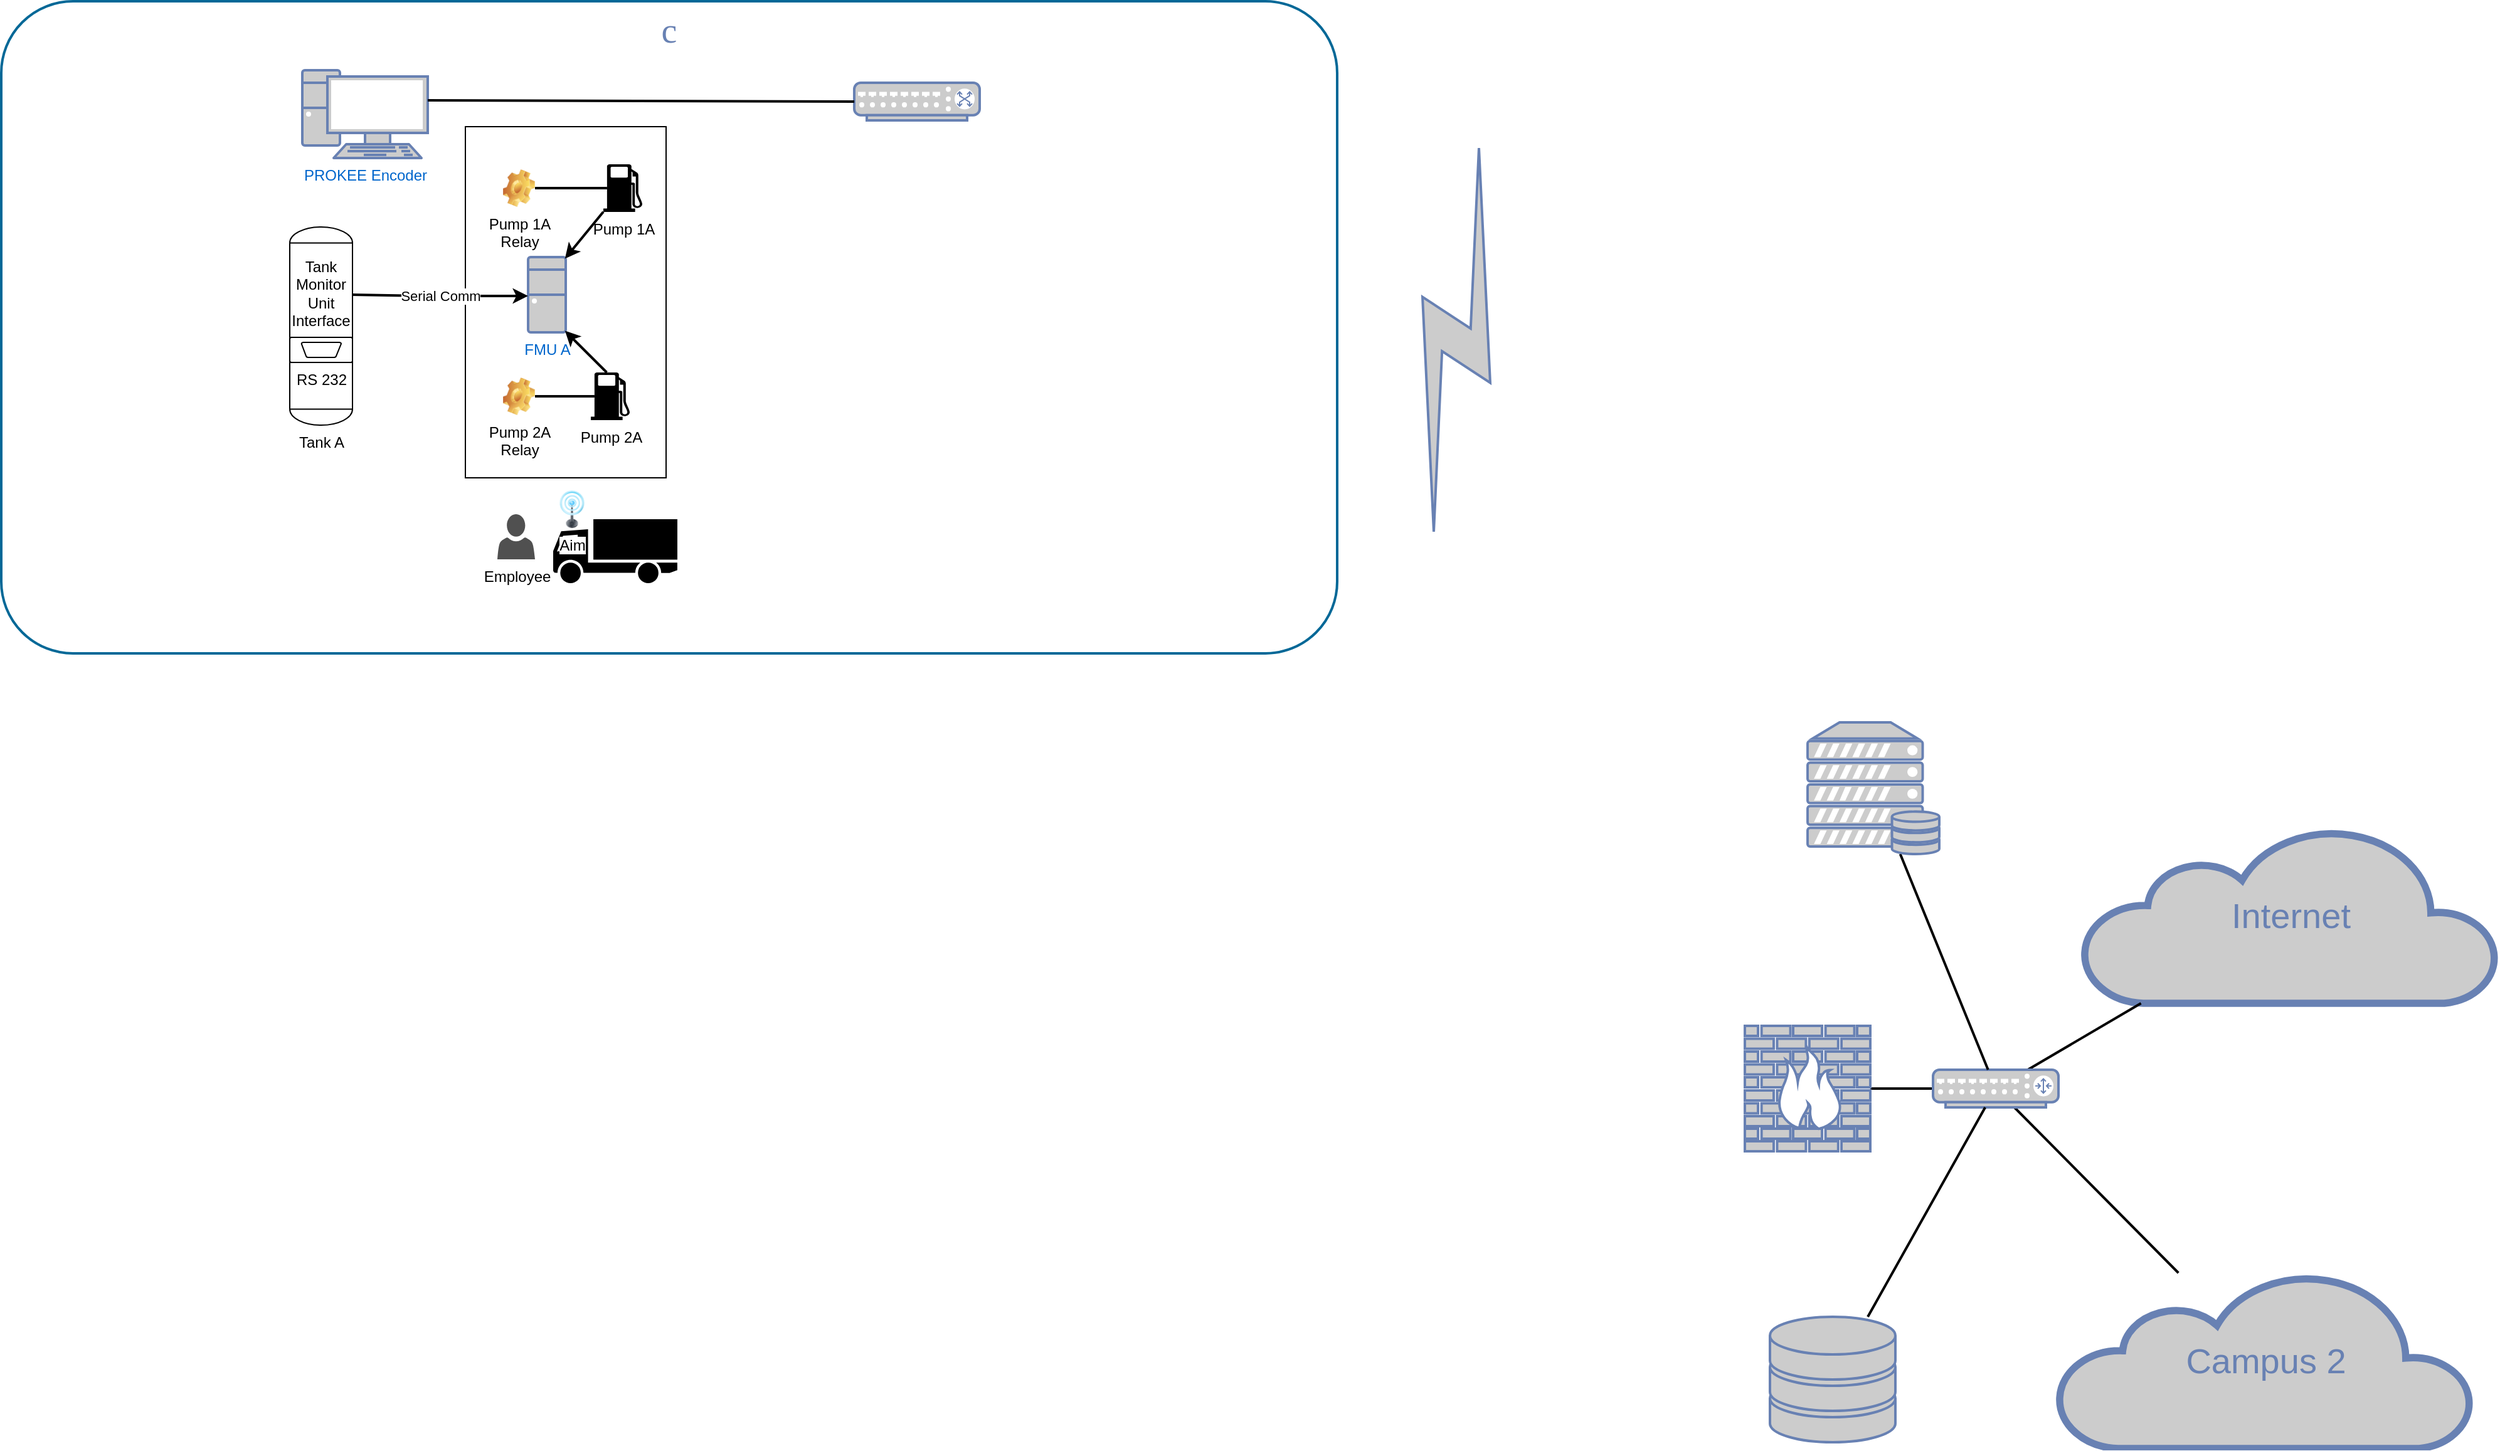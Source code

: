 <mxfile version="14.5.0" type="github">
  <diagram name="Page-1" id="bfe91b75-5d2c-26a0-9c1d-138518896778">
    <mxGraphModel dx="986" dy="725" grid="1" gridSize="10" guides="1" tooltips="1" connect="1" arrows="1" fold="1" page="1" pageScale="1" pageWidth="1100" pageHeight="850" background="#ffffff" math="0" shadow="0">
      <root>
        <mxCell id="0" />
        <mxCell id="1" parent="0" />
        <mxCell id="kBP0Oe7k8TxSiVuU12CA-8" value="" style="rounded=0;whiteSpace=wrap;html=1;" vertex="1" parent="1">
          <mxGeometry x="470" y="130" width="160" height="280" as="geometry" />
        </mxCell>
        <mxCell id="7c3789c024ecab99-78" value="c" style="rounded=1;whiteSpace=wrap;html=1;shadow=0;comic=0;strokeColor=#036897;strokeWidth=2;fillColor=none;fontFamily=Verdana;fontSize=28;fontColor=#6881B3;align=center;arcSize=11;verticalAlign=top;" parent="1" vertex="1">
          <mxGeometry x="100" y="30" width="1065" height="520" as="geometry" />
        </mxCell>
        <mxCell id="7c3789c024ecab99-55" style="edgeStyle=none;html=1;labelBackgroundColor=none;endArrow=none;endFill=0;strokeWidth=2;fontFamily=Verdana;fontSize=28;fontColor=#6881B3;" parent="1" source="7c3789c024ecab99-8" target="7c3789c024ecab99-54" edge="1">
          <mxGeometry relative="1" as="geometry">
            <mxPoint x="1660" y="837.0" as="targetPoint" />
          </mxGeometry>
        </mxCell>
        <mxCell id="7c3789c024ecab99-8" value="" style="fontColor=#0066CC;verticalAlign=top;verticalLabelPosition=bottom;labelPosition=center;align=center;html=1;fillColor=#CCCCCC;strokeColor=#6881B3;gradientColor=none;gradientDirection=north;strokeWidth=2;shape=mxgraph.networks.firewall;rounded=0;shadow=0;comic=0;" parent="1" vertex="1">
          <mxGeometry x="1490" y="847" width="100" height="100" as="geometry" />
        </mxCell>
        <mxCell id="7c3789c024ecab99-2" value="PROKEE Encoder" style="fontColor=#0066CC;verticalAlign=top;verticalLabelPosition=bottom;labelPosition=center;align=center;html=1;fillColor=#CCCCCC;strokeColor=#6881B3;gradientColor=none;gradientDirection=north;strokeWidth=2;shape=mxgraph.networks.pc;rounded=0;shadow=0;comic=0;" parent="1" vertex="1">
          <mxGeometry x="340.0" y="85" width="100" height="70" as="geometry" />
        </mxCell>
        <mxCell id="7c3789c024ecab99-31" value="" style="html=1;fillColor=#CCCCCC;strokeColor=#6881B3;gradientColor=none;gradientDirection=north;strokeWidth=2;shape=mxgraph.networks.comm_link_edge;html=1;labelBackgroundColor=none;endArrow=none;endFill=0;fontFamily=Verdana;fontSize=20;" parent="1" edge="1">
          <mxGeometry width="100" height="100" relative="1" as="geometry">
            <mxPoint x="1280" y="130" as="sourcePoint" />
            <mxPoint x="1240" y="470" as="targetPoint" />
            <Array as="points">
              <mxPoint x="1330" y="300" />
            </Array>
          </mxGeometry>
        </mxCell>
        <mxCell id="7c3789c024ecab99-53" value="Internet" style="html=1;fillColor=#CCCCCC;strokeColor=#6881B3;gradientColor=none;gradientDirection=north;strokeWidth=2;shape=mxgraph.networks.cloud;fontColor=#6881B3;rounded=0;shadow=0;comic=0;align=center;fontSize=28;" parent="1" vertex="1">
          <mxGeometry x="1760" y="689" width="330" height="140" as="geometry" />
        </mxCell>
        <mxCell id="7c3789c024ecab99-56" style="edgeStyle=none;html=1;labelBackgroundColor=none;endArrow=none;endFill=0;strokeWidth=2;fontFamily=Verdana;fontSize=28;fontColor=#6881B3;" parent="1" source="7c3789c024ecab99-54" target="7c3789c024ecab99-53" edge="1">
          <mxGeometry relative="1" as="geometry" />
        </mxCell>
        <mxCell id="7c3789c024ecab99-77" style="edgeStyle=none;html=1;labelBackgroundColor=none;endArrow=none;endFill=0;strokeWidth=2;fontFamily=Verdana;fontSize=28;fontColor=#6881B3;" parent="1" source="7c3789c024ecab99-54" target="7c3789c024ecab99-76" edge="1">
          <mxGeometry relative="1" as="geometry" />
        </mxCell>
        <mxCell id="7c3789c024ecab99-54" value="" style="fontColor=#0066CC;verticalAlign=top;verticalLabelPosition=bottom;labelPosition=center;align=center;html=1;fillColor=#CCCCCC;strokeColor=#6881B3;gradientColor=none;gradientDirection=north;strokeWidth=2;shape=mxgraph.networks.router;rounded=0;shadow=0;comic=0;" parent="1" vertex="1">
          <mxGeometry x="1640" y="882" width="100" height="30" as="geometry" />
        </mxCell>
        <mxCell id="7c3789c024ecab99-60" style="edgeStyle=none;html=1;labelBackgroundColor=none;endArrow=none;endFill=0;strokeWidth=2;fontFamily=Verdana;fontSize=28;fontColor=#6881B3;" parent="1" source="7c3789c024ecab99-57" target="7c3789c024ecab99-54" edge="1">
          <mxGeometry relative="1" as="geometry" />
        </mxCell>
        <mxCell id="7c3789c024ecab99-57" value="" style="fontColor=#0066CC;verticalAlign=top;verticalLabelPosition=bottom;labelPosition=center;align=center;html=1;fillColor=#CCCCCC;strokeColor=#6881B3;gradientColor=none;gradientDirection=north;strokeWidth=2;shape=mxgraph.networks.storage;rounded=0;shadow=0;comic=0;" parent="1" vertex="1">
          <mxGeometry x="1510" y="1079" width="100" height="100" as="geometry" />
        </mxCell>
        <mxCell id="7c3789c024ecab99-59" style="edgeStyle=none;html=1;labelBackgroundColor=none;endArrow=none;endFill=0;strokeWidth=2;fontFamily=Verdana;fontSize=28;fontColor=#6881B3;" parent="1" source="7c3789c024ecab99-58" target="7c3789c024ecab99-54" edge="1">
          <mxGeometry relative="1" as="geometry">
            <mxPoint x="1570" y="827" as="targetPoint" />
          </mxGeometry>
        </mxCell>
        <mxCell id="7c3789c024ecab99-58" value="" style="fontColor=#0066CC;verticalAlign=top;verticalLabelPosition=bottom;labelPosition=center;align=center;html=1;fillColor=#CCCCCC;strokeColor=#6881B3;gradientColor=none;gradientDirection=north;strokeWidth=2;shape=mxgraph.networks.server_storage;rounded=0;shadow=0;comic=0;" parent="1" vertex="1">
          <mxGeometry x="1540" y="605" width="105" height="105" as="geometry" />
        </mxCell>
        <mxCell id="7c3789c024ecab99-76" value="Campus 2" style="html=1;fillColor=#CCCCCC;strokeColor=#6881B3;gradientColor=none;gradientDirection=north;strokeWidth=2;shape=mxgraph.networks.cloud;fontColor=#6881B3;rounded=0;shadow=0;comic=0;align=center;fontSize=28;" parent="1" vertex="1">
          <mxGeometry x="1740" y="1044" width="330" height="140" as="geometry" />
        </mxCell>
        <mxCell id="kBP0Oe7k8TxSiVuU12CA-2" value="" style="fontColor=#0066CC;verticalAlign=top;verticalLabelPosition=bottom;labelPosition=center;align=center;html=1;outlineConnect=0;fillColor=#CCCCCC;strokeColor=#6881B3;gradientColor=none;gradientDirection=north;strokeWidth=2;shape=mxgraph.networks.switch;" vertex="1" parent="1">
          <mxGeometry x="780" y="95" width="100" height="30" as="geometry" />
        </mxCell>
        <mxCell id="kBP0Oe7k8TxSiVuU12CA-3" value="FMU A" style="fontColor=#0066CC;verticalAlign=top;verticalLabelPosition=bottom;labelPosition=center;align=center;html=1;outlineConnect=0;fillColor=#CCCCCC;strokeColor=#6881B3;gradientColor=none;gradientDirection=north;strokeWidth=2;shape=mxgraph.networks.desktop_pc;" vertex="1" parent="1">
          <mxGeometry x="520" y="234" width="30" height="60" as="geometry" />
        </mxCell>
        <mxCell id="kBP0Oe7k8TxSiVuU12CA-18" value="" style="endArrow=none;html=1;exitX=1;exitY=0.343;exitDx=0;exitDy=0;exitPerimeter=0;entryX=0;entryY=0.5;entryDx=0;entryDy=0;entryPerimeter=0;strokeWidth=2;" edge="1" parent="1" source="7c3789c024ecab99-2" target="kBP0Oe7k8TxSiVuU12CA-2">
          <mxGeometry width="50" height="50" relative="1" as="geometry">
            <mxPoint x="440" y="260" as="sourcePoint" />
            <mxPoint x="490" y="210" as="targetPoint" />
          </mxGeometry>
        </mxCell>
        <mxCell id="kBP0Oe7k8TxSiVuU12CA-20" value="Pump 1A" style="shape=mxgraph.signs.transportation.gas_1;html=1;pointerEvents=1;fillColor=#000000;strokeColor=none;verticalLabelPosition=bottom;verticalAlign=top;align=center;" vertex="1" parent="1">
          <mxGeometry x="580" y="160" width="31" height="38" as="geometry" />
        </mxCell>
        <mxCell id="kBP0Oe7k8TxSiVuU12CA-27" value="Pump 2A" style="shape=mxgraph.signs.transportation.gas_1;html=1;pointerEvents=1;fillColor=#000000;strokeColor=none;verticalLabelPosition=bottom;verticalAlign=top;align=center;" vertex="1" parent="1">
          <mxGeometry x="570" y="326" width="31" height="38" as="geometry" />
        </mxCell>
        <mxCell id="kBP0Oe7k8TxSiVuU12CA-35" value="&lt;div&gt;Pump 2A&lt;br&gt;&lt;/div&gt;&lt;div&gt;Relay&lt;br&gt;&lt;/div&gt;" style="shape=image;html=1;verticalLabelPosition=bottom;verticalAlign=top;imageAspect=0;image=img/clipart/Gear_128x128.png;direction=west;" vertex="1" parent="1">
          <mxGeometry x="500" y="330" width="25.5" height="30" as="geometry" />
        </mxCell>
        <mxCell id="kBP0Oe7k8TxSiVuU12CA-46" value="" style="group" vertex="1" connectable="0" parent="1">
          <mxGeometry x="330" y="210" width="50" height="158" as="geometry" />
        </mxCell>
        <object label="Tank A" Tank1="" id="kBP0Oe7k8TxSiVuU12CA-7">
          <mxCell style="shape=mxgraph.pid.vessels.tank;html=1;pointerEvents=1;align=center;verticalLabelPosition=bottom;verticalAlign=top;dashed=0;" vertex="1" parent="kBP0Oe7k8TxSiVuU12CA-46">
            <mxGeometry width="50" height="158" as="geometry" />
          </mxCell>
        </object>
        <mxCell id="kBP0Oe7k8TxSiVuU12CA-43" value="" style="group" vertex="1" connectable="0" parent="kBP0Oe7k8TxSiVuU12CA-46">
          <mxGeometry y="18" width="50" height="90" as="geometry" />
        </mxCell>
        <mxCell id="kBP0Oe7k8TxSiVuU12CA-31" value="RS 232" style="pointerEvents=1;verticalLabelPosition=bottom;shadow=0;dashed=0;align=center;html=1;verticalAlign=top;shape=mxgraph.electrical.miscellaneous.small_d_connector" vertex="1" parent="kBP0Oe7k8TxSiVuU12CA-43">
          <mxGeometry y="70" width="50" height="20" as="geometry" />
        </mxCell>
        <mxCell id="kBP0Oe7k8TxSiVuU12CA-42" value="&lt;div&gt;Tank&lt;/div&gt;&lt;div&gt;Monitor&lt;/div&gt;&lt;div&gt;Unit&lt;/div&gt;&lt;div&gt;Interface&lt;/div&gt;" style="text;html=1;strokeColor=none;fillColor=none;align=center;verticalAlign=middle;whiteSpace=wrap;rounded=0;" vertex="1" parent="kBP0Oe7k8TxSiVuU12CA-43">
          <mxGeometry width="50" height="70" as="geometry" />
        </mxCell>
        <mxCell id="kBP0Oe7k8TxSiVuU12CA-52" value="Employee" style="pointerEvents=1;shadow=0;dashed=0;html=1;strokeColor=none;fillColor=#505050;labelPosition=center;verticalLabelPosition=bottom;verticalAlign=top;outlineConnect=0;align=center;shape=mxgraph.office.users.user;rotation=0;" vertex="1" parent="1">
          <mxGeometry x="495.5" y="439" width="30" height="36" as="geometry" />
        </mxCell>
        <mxCell id="kBP0Oe7k8TxSiVuU12CA-54" value="&lt;div&gt;Pump 1A&lt;br&gt;&lt;/div&gt;&lt;div&gt;Relay&lt;br&gt;&lt;/div&gt;" style="shape=image;html=1;verticalLabelPosition=bottom;verticalAlign=top;imageAspect=0;image=img/clipart/Gear_128x128.png;direction=west;" vertex="1" parent="1">
          <mxGeometry x="500" y="164" width="25.5" height="30" as="geometry" />
        </mxCell>
        <mxCell id="7c3789c024ecab99-19" style="edgeStyle=none;html=1;labelBackgroundColor=none;endArrow=none;endFill=0;strokeWidth=2;fontFamily=Verdana;fontSize=15;fontColor=#036897;exitX=0;exitY=0.5;exitDx=0;exitDy=0;entryX=0.095;entryY=0.5;entryDx=0;entryDy=0;entryPerimeter=0;" parent="1" source="kBP0Oe7k8TxSiVuU12CA-54" target="kBP0Oe7k8TxSiVuU12CA-20" edge="1">
          <mxGeometry relative="1" as="geometry">
            <mxPoint x="825.5" y="169.998" as="targetPoint" />
            <mxPoint x="745.5" y="200" as="sourcePoint" />
          </mxGeometry>
        </mxCell>
        <mxCell id="7c3789c024ecab99-22" style="edgeStyle=none;html=1;labelBackgroundColor=none;endArrow=none;endFill=0;strokeWidth=2;fontFamily=Verdana;fontSize=15;fontColor=#036897;entryX=0.095;entryY=0.5;entryDx=0;entryDy=0;entryPerimeter=0;exitX=0;exitY=0.5;exitDx=0;exitDy=0;" parent="1" source="kBP0Oe7k8TxSiVuU12CA-35" target="kBP0Oe7k8TxSiVuU12CA-27" edge="1">
          <mxGeometry relative="1" as="geometry">
            <mxPoint x="750" y="320" as="sourcePoint" />
            <mxPoint x="800" y="319.999" as="targetPoint" />
          </mxGeometry>
        </mxCell>
        <mxCell id="kBP0Oe7k8TxSiVuU12CA-74" value="" style="endArrow=classic;html=1;strokeWidth=2;entryX=0.98;entryY=0.02;entryDx=0;entryDy=0;entryPerimeter=0;" edge="1" parent="1" source="kBP0Oe7k8TxSiVuU12CA-20" target="kBP0Oe7k8TxSiVuU12CA-3">
          <mxGeometry width="50" height="50" relative="1" as="geometry">
            <mxPoint x="520" y="390" as="sourcePoint" />
            <mxPoint x="570" y="340" as="targetPoint" />
          </mxGeometry>
        </mxCell>
        <mxCell id="kBP0Oe7k8TxSiVuU12CA-75" value="" style="endArrow=classic;html=1;strokeWidth=2;exitX=0.41;exitY=0;exitDx=0;exitDy=0;exitPerimeter=0;entryX=0.98;entryY=0.98;entryDx=0;entryDy=0;entryPerimeter=0;" edge="1" parent="1" source="kBP0Oe7k8TxSiVuU12CA-27" target="kBP0Oe7k8TxSiVuU12CA-3">
          <mxGeometry width="50" height="50" relative="1" as="geometry">
            <mxPoint x="520" y="390" as="sourcePoint" />
            <mxPoint x="570" y="340" as="targetPoint" />
          </mxGeometry>
        </mxCell>
        <mxCell id="kBP0Oe7k8TxSiVuU12CA-80" value="" style="endArrow=classic;html=1;strokeWidth=2;exitX=1;exitY=0.5;exitDx=0;exitDy=0;" edge="1" parent="1">
          <mxGeometry relative="1" as="geometry">
            <mxPoint x="380" y="264" as="sourcePoint" />
            <mxPoint x="520" y="265" as="targetPoint" />
            <Array as="points">
              <mxPoint x="440" y="265" />
            </Array>
          </mxGeometry>
        </mxCell>
        <mxCell id="kBP0Oe7k8TxSiVuU12CA-81" value="Serial Comm" style="edgeLabel;resizable=0;html=1;align=center;verticalAlign=middle;" connectable="0" vertex="1" parent="kBP0Oe7k8TxSiVuU12CA-80">
          <mxGeometry relative="1" as="geometry" />
        </mxCell>
        <mxCell id="kBP0Oe7k8TxSiVuU12CA-83" value="" style="group;imageWidth=24;" vertex="1" connectable="0" parent="1">
          <mxGeometry x="540" y="420" width="99" height="74" as="geometry" />
        </mxCell>
        <mxCell id="kBP0Oe7k8TxSiVuU12CA-34" value="" style="shape=mxgraph.signs.transportation.truck_1;html=1;pointerEvents=1;fillColor=#000000;strokeColor=none;verticalLabelPosition=bottom;verticalAlign=top;align=center;rotation=0;" vertex="1" parent="kBP0Oe7k8TxSiVuU12CA-83">
          <mxGeometry y="23" width="99" height="51" as="geometry" />
        </mxCell>
        <mxCell id="kBP0Oe7k8TxSiVuU12CA-36" value="&lt;div&gt;Aim&lt;/div&gt;" style="image;html=1;image=img/lib/clip_art/telecommunication/Signal_tower_on_128x128.png;rotation=0;" vertex="1" parent="kBP0Oe7k8TxSiVuU12CA-83">
          <mxGeometry width="30" height="30" as="geometry" />
        </mxCell>
      </root>
    </mxGraphModel>
  </diagram>
</mxfile>
